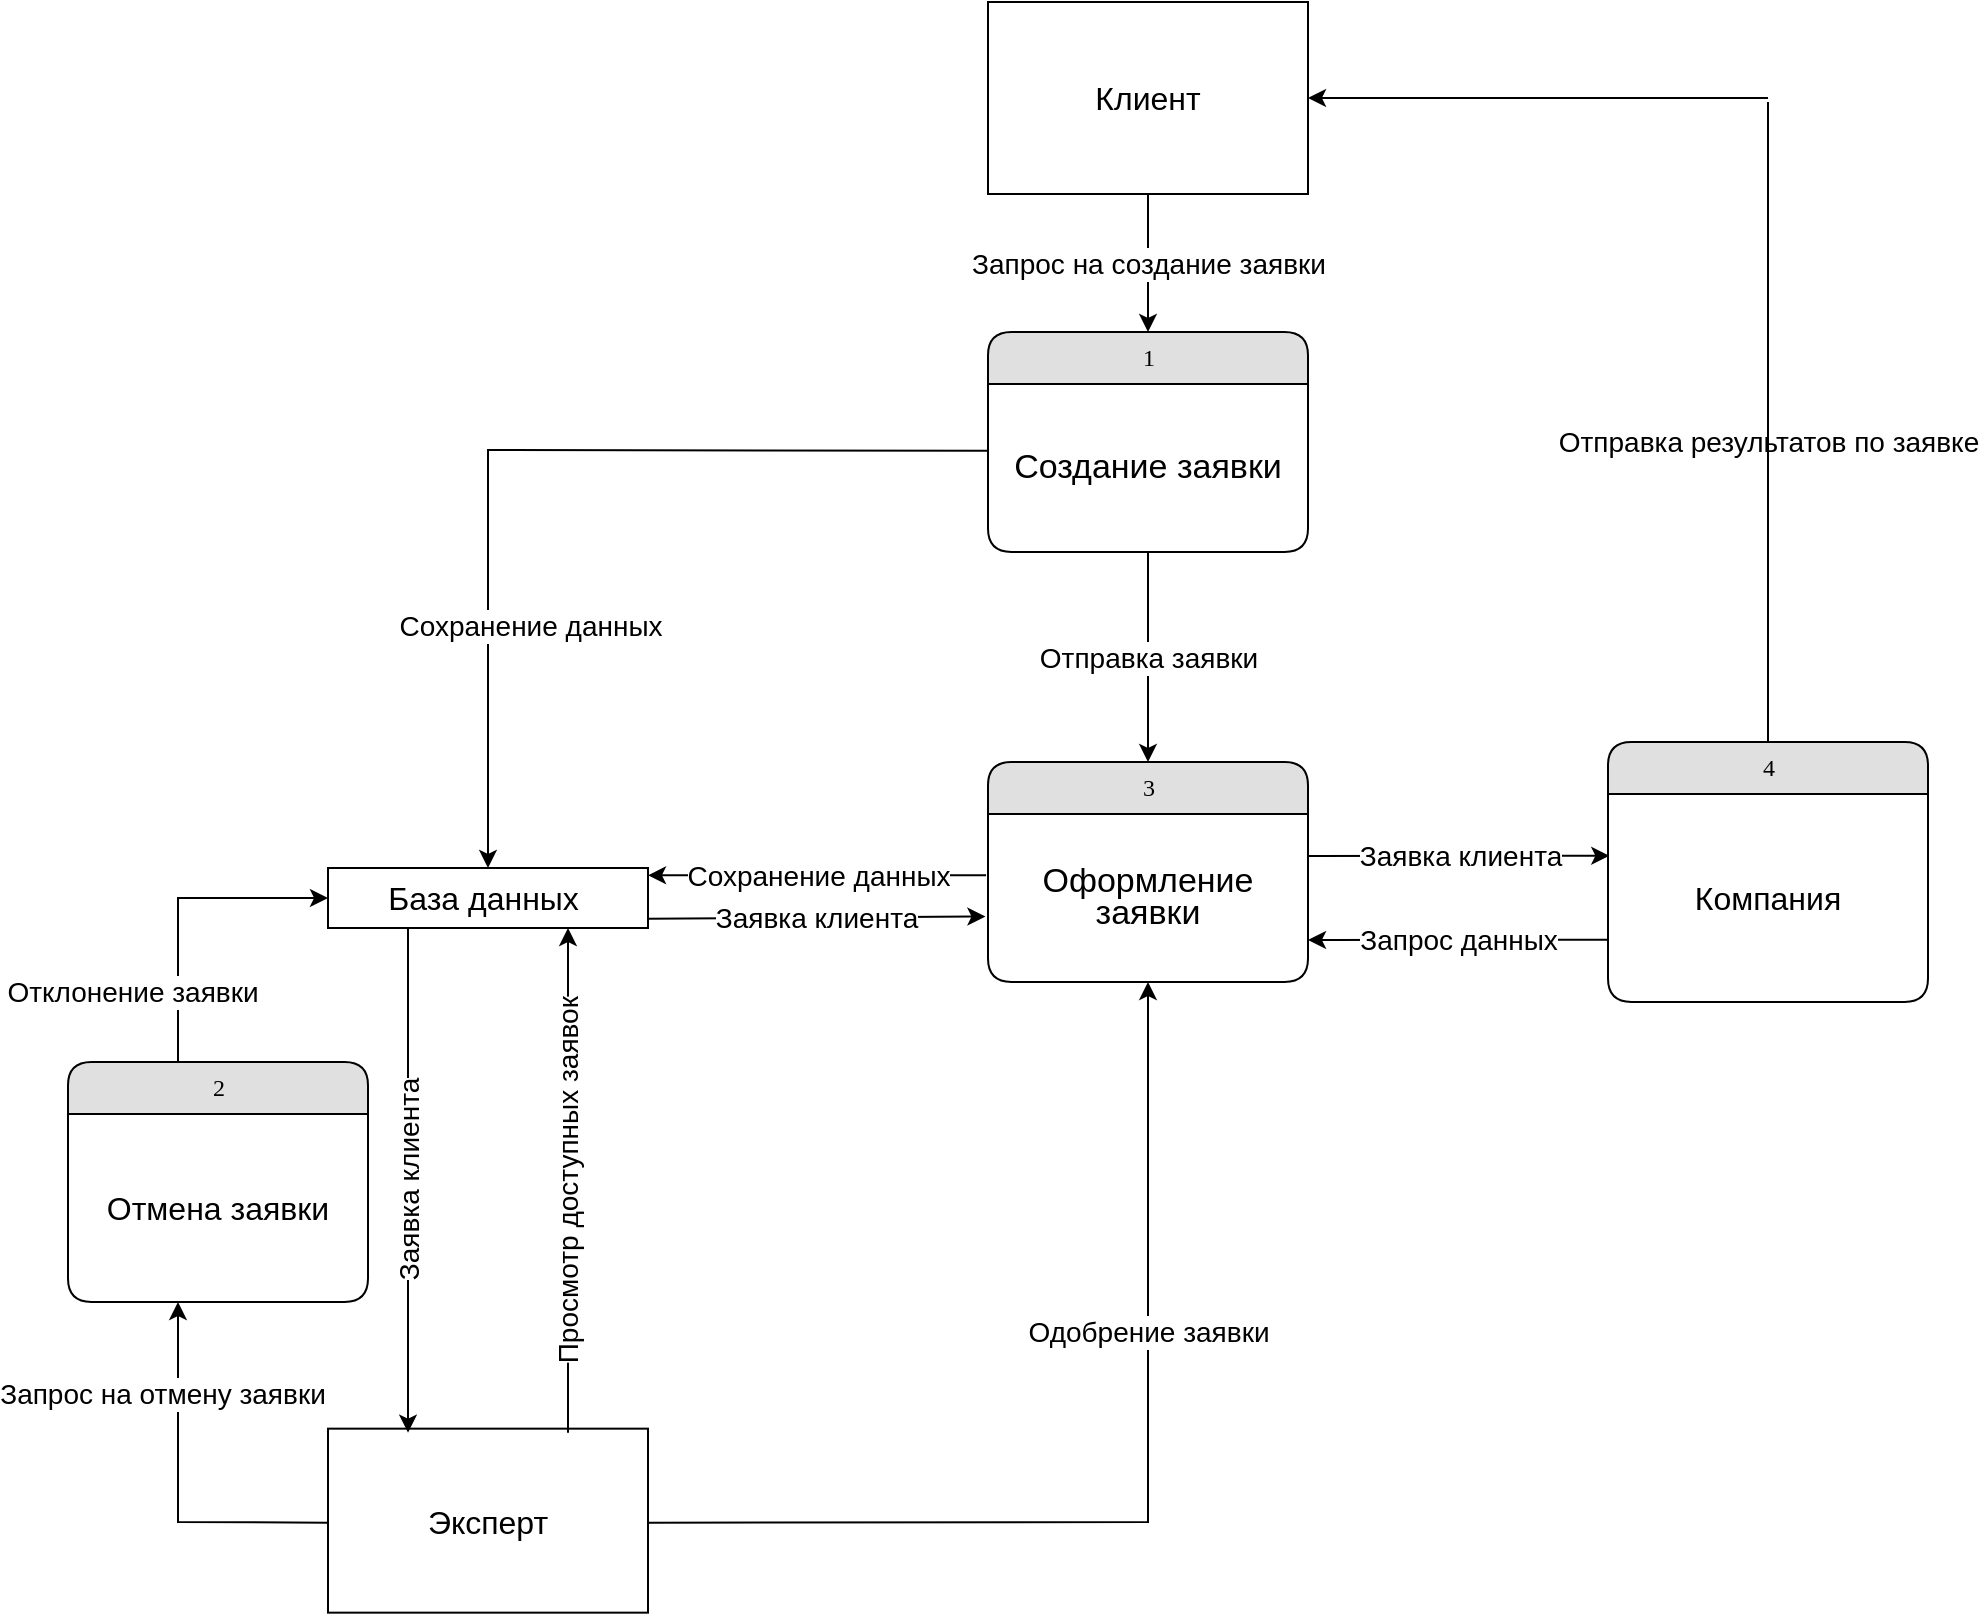 <mxfile version="21.2.9" type="github">
  <diagram name="Page-1" id="b520641d-4fe3-3701-9064-5fc419738815">
    <mxGraphModel dx="2279" dy="679" grid="1" gridSize="10" guides="1" tooltips="1" connect="1" arrows="1" fold="1" page="1" pageScale="1" pageWidth="1100" pageHeight="850" background="none" math="0" shadow="0">
      <root>
        <mxCell id="0" />
        <mxCell id="1" parent="0" />
        <mxCell id="21ea969265ad0168-10" value="4" style="swimlane;html=1;fontStyle=0;childLayout=stackLayout;horizontal=1;startSize=26;fillColor=#e0e0e0;horizontalStack=0;resizeParent=1;resizeLast=0;collapsible=1;marginBottom=0;swimlaneFillColor=#ffffff;align=center;rounded=1;shadow=0;comic=0;labelBackgroundColor=none;strokeWidth=1;fontFamily=Verdana;fontSize=12" parent="1" vertex="1">
          <mxGeometry x="480" y="920" width="160" height="130" as="geometry" />
        </mxCell>
        <mxCell id="lxfn-lX1NWJobP7DNgSF-29" value="&lt;font style=&quot;font-size: 16px;&quot;&gt;Компания&lt;/font&gt;" style="text;html=1;strokeColor=none;fillColor=none;align=center;verticalAlign=middle;whiteSpace=wrap;rounded=0;" parent="21ea969265ad0168-10" vertex="1">
          <mxGeometry y="26" width="160" height="104" as="geometry" />
        </mxCell>
        <mxCell id="21ea969265ad0168-14" value="3" style="swimlane;html=1;fontStyle=0;childLayout=stackLayout;horizontal=1;startSize=26;fillColor=#e0e0e0;horizontalStack=0;resizeParent=1;resizeLast=0;collapsible=1;marginBottom=0;swimlaneFillColor=#ffffff;align=center;rounded=1;shadow=0;comic=0;labelBackgroundColor=none;strokeWidth=1;fontFamily=Verdana;fontSize=12" parent="1" vertex="1">
          <mxGeometry x="170" y="930" width="160" height="110" as="geometry" />
        </mxCell>
        <mxCell id="lxfn-lX1NWJobP7DNgSF-10" value="&lt;p style=&quot;line-height: 121%;&quot;&gt;&lt;font style=&quot;font-size: 17px;&quot;&gt;Оформление заявки&lt;/font&gt;&lt;/p&gt;" style="text;html=1;strokeColor=none;fillColor=none;align=center;verticalAlign=middle;whiteSpace=wrap;rounded=0;strokeWidth=1;" parent="21ea969265ad0168-14" vertex="1">
          <mxGeometry y="26" width="160" height="84" as="geometry" />
        </mxCell>
        <mxCell id="21ea969265ad0168-26" value="2" style="swimlane;html=1;fontStyle=0;childLayout=stackLayout;horizontal=1;startSize=26;fillColor=#e0e0e0;horizontalStack=0;resizeParent=1;resizeLast=0;collapsible=1;marginBottom=0;swimlaneFillColor=#ffffff;align=center;rounded=1;shadow=0;comic=0;labelBackgroundColor=none;strokeWidth=1;fontFamily=Verdana;fontSize=12" parent="1" vertex="1">
          <mxGeometry x="-290" y="1080" width="150" height="120" as="geometry" />
        </mxCell>
        <mxCell id="lxfn-lX1NWJobP7DNgSF-27" value="&lt;font style=&quot;font-size: 16px;&quot;&gt;Отмена заявки&lt;/font&gt;" style="text;html=1;strokeColor=none;fillColor=none;align=center;verticalAlign=middle;whiteSpace=wrap;rounded=0;" parent="21ea969265ad0168-26" vertex="1">
          <mxGeometry y="26" width="150" height="94" as="geometry" />
        </mxCell>
        <mxCell id="lxfn-lX1NWJobP7DNgSF-3" value="" style="rounded=0;whiteSpace=wrap;html=1;" parent="1" vertex="1">
          <mxGeometry x="170" y="550" width="160" height="96" as="geometry" />
        </mxCell>
        <mxCell id="lxfn-lX1NWJobP7DNgSF-4" value="&lt;font style=&quot;font-size: 16px;&quot;&gt;Клиент&lt;/font&gt;" style="text;html=1;strokeColor=none;fillColor=none;align=center;verticalAlign=middle;whiteSpace=wrap;rounded=0;fontSize=16;" parent="1" vertex="1">
          <mxGeometry x="220" y="583" width="60" height="30" as="geometry" />
        </mxCell>
        <mxCell id="lxfn-lX1NWJobP7DNgSF-8" value="" style="endArrow=classic;html=1;rounded=0;entryX=0.5;entryY=0;entryDx=0;entryDy=0;exitX=0.5;exitY=1;exitDx=0;exitDy=0;" parent="1" source="Oh-nLRsVEOywbOXKEHRF-6" target="21ea969265ad0168-14" edge="1">
          <mxGeometry relative="1" as="geometry">
            <mxPoint x="190" y="210" as="sourcePoint" />
            <mxPoint x="290" y="210" as="targetPoint" />
          </mxGeometry>
        </mxCell>
        <mxCell id="lxfn-lX1NWJobP7DNgSF-9" value="Отправка заявки" style="edgeLabel;resizable=0;html=1;align=center;verticalAlign=middle;rotation=0;fontSize=14;" parent="lxfn-lX1NWJobP7DNgSF-8" connectable="0" vertex="1">
          <mxGeometry relative="1" as="geometry" />
        </mxCell>
        <mxCell id="lxfn-lX1NWJobP7DNgSF-17" value="" style="rounded=0;whiteSpace=wrap;html=1;" parent="1" vertex="1">
          <mxGeometry x="-160" y="1263.33" width="160" height="92" as="geometry" />
        </mxCell>
        <mxCell id="lxfn-lX1NWJobP7DNgSF-18" value="&lt;font style=&quot;font-size: 16px;&quot;&gt;Эксперт&lt;/font&gt;" style="text;html=1;strokeColor=none;fillColor=none;align=center;verticalAlign=middle;whiteSpace=wrap;rounded=0;" parent="1" vertex="1">
          <mxGeometry x="-160" y="1265.33" width="160" height="90" as="geometry" />
        </mxCell>
        <mxCell id="lxfn-lX1NWJobP7DNgSF-21" value="" style="endArrow=classic;html=1;rounded=0;exitX=0.5;exitY=0;exitDx=0;exitDy=0;entryX=0;entryY=0.5;entryDx=0;entryDy=0;" parent="1" target="Oh-nLRsVEOywbOXKEHRF-10" edge="1">
          <mxGeometry relative="1" as="geometry">
            <mxPoint x="-235" y="1080" as="sourcePoint" />
            <mxPoint x="220" y="1334.54" as="targetPoint" />
            <Array as="points">
              <mxPoint x="-235" y="998" />
            </Array>
          </mxGeometry>
        </mxCell>
        <mxCell id="lxfn-lX1NWJobP7DNgSF-22" value="Отклонение заявки" style="edgeLabel;resizable=0;html=1;align=center;verticalAlign=middle;fontSize=14;" parent="lxfn-lX1NWJobP7DNgSF-21" connectable="0" vertex="1">
          <mxGeometry relative="1" as="geometry">
            <mxPoint x="-23" y="43" as="offset" />
          </mxGeometry>
        </mxCell>
        <mxCell id="lxfn-lX1NWJobP7DNgSF-30" value="" style="endArrow=classic;html=1;rounded=0;exitX=1;exitY=0.25;exitDx=0;exitDy=0;entryX=0.004;entryY=0.297;entryDx=0;entryDy=0;entryPerimeter=0;" parent="1" source="lxfn-lX1NWJobP7DNgSF-10" target="lxfn-lX1NWJobP7DNgSF-29" edge="1">
          <mxGeometry relative="1" as="geometry">
            <mxPoint x="350" y="952" as="sourcePoint" />
            <mxPoint x="450" y="952" as="targetPoint" />
          </mxGeometry>
        </mxCell>
        <mxCell id="lxfn-lX1NWJobP7DNgSF-31" value="Заявка клиента" style="edgeLabel;resizable=0;html=1;align=center;verticalAlign=middle;fontSize=14;" parent="lxfn-lX1NWJobP7DNgSF-30" connectable="0" vertex="1">
          <mxGeometry relative="1" as="geometry" />
        </mxCell>
        <mxCell id="lxfn-lX1NWJobP7DNgSF-32" value="" style="endArrow=classic;html=1;rounded=0;entryX=1;entryY=0.5;entryDx=0;entryDy=0;" parent="1" target="lxfn-lX1NWJobP7DNgSF-3" edge="1">
          <mxGeometry relative="1" as="geometry">
            <mxPoint x="560" y="598" as="sourcePoint" />
            <mxPoint x="450" y="740" as="targetPoint" />
          </mxGeometry>
        </mxCell>
        <mxCell id="lxfn-lX1NWJobP7DNgSF-33" value="Отправка результатов по заявке" style="edgeLabel;resizable=0;html=1;align=center;verticalAlign=middle;fontSize=14;" parent="lxfn-lX1NWJobP7DNgSF-32" connectable="0" vertex="1">
          <mxGeometry relative="1" as="geometry">
            <mxPoint x="115" y="172" as="offset" />
          </mxGeometry>
        </mxCell>
        <mxCell id="lxfn-lX1NWJobP7DNgSF-36" value="" style="endArrow=none;html=1;rounded=0;entryX=0.5;entryY=0;entryDx=0;entryDy=0;" parent="1" target="21ea969265ad0168-10" edge="1">
          <mxGeometry width="50" height="50" relative="1" as="geometry">
            <mxPoint x="560" y="600" as="sourcePoint" />
            <mxPoint x="420" y="320" as="targetPoint" />
          </mxGeometry>
        </mxCell>
        <mxCell id="lxfn-lX1NWJobP7DNgSF-39" value="" style="endArrow=classic;html=1;rounded=0;exitX=0;exitY=0.701;exitDx=0;exitDy=0;entryX=1;entryY=0.75;entryDx=0;entryDy=0;exitPerimeter=0;" parent="1" source="lxfn-lX1NWJobP7DNgSF-29" target="lxfn-lX1NWJobP7DNgSF-10" edge="1">
          <mxGeometry relative="1" as="geometry">
            <mxPoint x="350" y="922" as="sourcePoint" />
            <mxPoint x="450" y="922" as="targetPoint" />
          </mxGeometry>
        </mxCell>
        <mxCell id="lxfn-lX1NWJobP7DNgSF-40" value="Запрос данных" style="edgeLabel;resizable=0;html=1;align=center;verticalAlign=middle;fontSize=14;" parent="lxfn-lX1NWJobP7DNgSF-39" connectable="0" vertex="1">
          <mxGeometry relative="1" as="geometry" />
        </mxCell>
        <mxCell id="lxfn-lX1NWJobP7DNgSF-45" value="" style="endArrow=classic;html=1;rounded=0;exitX=0;exitY=0.5;exitDx=0;exitDy=0;entryX=0.5;entryY=1;entryDx=0;entryDy=0;" parent="1" source="lxfn-lX1NWJobP7DNgSF-18" edge="1">
          <mxGeometry relative="1" as="geometry">
            <mxPoint x="200" y="1343.33" as="sourcePoint" />
            <mxPoint x="-235" y="1200" as="targetPoint" />
            <Array as="points">
              <mxPoint x="-235" y="1310" />
            </Array>
          </mxGeometry>
        </mxCell>
        <mxCell id="lxfn-lX1NWJobP7DNgSF-46" value="&lt;font style=&quot;font-size: 14px;&quot;&gt;Запрос на отмену заявки&lt;/font&gt;" style="edgeLabel;resizable=0;html=1;align=center;verticalAlign=middle;rotation=0;" parent="lxfn-lX1NWJobP7DNgSF-45" connectable="0" vertex="1">
          <mxGeometry relative="1" as="geometry">
            <mxPoint x="-8" y="-47" as="offset" />
          </mxGeometry>
        </mxCell>
        <mxCell id="lxfn-lX1NWJobP7DNgSF-47" value="" style="endArrow=classic;html=1;rounded=0;entryX=0.5;entryY=1;entryDx=0;entryDy=0;exitX=1;exitY=0.5;exitDx=0;exitDy=0;" parent="1" source="lxfn-lX1NWJobP7DNgSF-18" target="lxfn-lX1NWJobP7DNgSF-10" edge="1">
          <mxGeometry relative="1" as="geometry">
            <mxPoint x="150" y="741.33" as="sourcePoint" />
            <mxPoint x="250" y="741.33" as="targetPoint" />
            <Array as="points">
              <mxPoint x="250" y="1310" />
            </Array>
          </mxGeometry>
        </mxCell>
        <mxCell id="lxfn-lX1NWJobP7DNgSF-48" value="Одобрение заявки" style="edgeLabel;resizable=0;html=1;align=center;verticalAlign=middle;fontSize=14;" parent="lxfn-lX1NWJobP7DNgSF-47" connectable="0" vertex="1">
          <mxGeometry relative="1" as="geometry">
            <mxPoint y="-85" as="offset" />
          </mxGeometry>
        </mxCell>
        <mxCell id="lxfn-lX1NWJobP7DNgSF-53" value="" style="endArrow=classic;html=1;rounded=0;exitX=0.25;exitY=1;exitDx=0;exitDy=0;entryX=0.25;entryY=0;entryDx=0;entryDy=0;" parent="1" source="Oh-nLRsVEOywbOXKEHRF-10" target="lxfn-lX1NWJobP7DNgSF-18" edge="1">
          <mxGeometry relative="1" as="geometry">
            <mxPoint x="69" y="1134" as="sourcePoint" />
            <mxPoint x="220" y="1116" as="targetPoint" />
          </mxGeometry>
        </mxCell>
        <mxCell id="lxfn-lX1NWJobP7DNgSF-54" value="Заявка клиента" style="edgeLabel;resizable=0;html=1;align=center;verticalAlign=middle;fontSize=14;rotation=270;" parent="lxfn-lX1NWJobP7DNgSF-53" connectable="0" vertex="1">
          <mxGeometry relative="1" as="geometry" />
        </mxCell>
        <mxCell id="Oh-nLRsVEOywbOXKEHRF-5" value="1" style="swimlane;html=1;fontStyle=0;childLayout=stackLayout;horizontal=1;startSize=26;fillColor=#e0e0e0;horizontalStack=0;resizeParent=1;resizeLast=0;collapsible=1;marginBottom=0;swimlaneFillColor=#ffffff;align=center;rounded=1;shadow=0;comic=0;labelBackgroundColor=none;strokeWidth=1;fontFamily=Verdana;fontSize=12" parent="1" vertex="1">
          <mxGeometry x="170" y="715" width="160" height="110" as="geometry" />
        </mxCell>
        <mxCell id="Oh-nLRsVEOywbOXKEHRF-6" value="&lt;p style=&quot;line-height: 121%;&quot;&gt;&lt;font style=&quot;font-size: 17px;&quot;&gt;Создание заявки&lt;/font&gt;&lt;/p&gt;" style="text;html=1;strokeColor=none;fillColor=none;align=center;verticalAlign=middle;whiteSpace=wrap;rounded=0;strokeWidth=1;" parent="Oh-nLRsVEOywbOXKEHRF-5" vertex="1">
          <mxGeometry y="26" width="160" height="84" as="geometry" />
        </mxCell>
        <mxCell id="Oh-nLRsVEOywbOXKEHRF-7" value="" style="endArrow=classic;html=1;rounded=0;exitX=0.5;exitY=1;exitDx=0;exitDy=0;" parent="1" source="lxfn-lX1NWJobP7DNgSF-3" target="Oh-nLRsVEOywbOXKEHRF-5" edge="1">
          <mxGeometry relative="1" as="geometry">
            <mxPoint x="180" y="650" as="sourcePoint" />
            <mxPoint x="280" y="650" as="targetPoint" />
          </mxGeometry>
        </mxCell>
        <mxCell id="Oh-nLRsVEOywbOXKEHRF-8" value="&lt;font style=&quot;font-size: 14px;&quot;&gt;Запрос на создание заявки&lt;/font&gt;" style="edgeLabel;resizable=0;html=1;align=center;verticalAlign=middle;rotation=0;" parent="Oh-nLRsVEOywbOXKEHRF-7" connectable="0" vertex="1">
          <mxGeometry relative="1" as="geometry" />
        </mxCell>
        <mxCell id="Oh-nLRsVEOywbOXKEHRF-9" value="" style="rounded=0;whiteSpace=wrap;html=1;" parent="1" vertex="1">
          <mxGeometry x="-160" y="983" width="160" height="30" as="geometry" />
        </mxCell>
        <mxCell id="Oh-nLRsVEOywbOXKEHRF-10" value="&lt;font style=&quot;font-size: 16px;&quot;&gt;База данных&amp;nbsp;&lt;/font&gt;" style="text;html=1;strokeColor=none;fillColor=none;align=center;verticalAlign=middle;whiteSpace=wrap;rounded=0;" parent="1" vertex="1">
          <mxGeometry x="-160" y="983" width="160" height="30" as="geometry" />
        </mxCell>
        <mxCell id="Oh-nLRsVEOywbOXKEHRF-11" value="" style="endArrow=classic;html=1;rounded=0;exitX=0.002;exitY=0.398;exitDx=0;exitDy=0;entryX=0.5;entryY=0;entryDx=0;entryDy=0;exitPerimeter=0;" parent="1" source="Oh-nLRsVEOywbOXKEHRF-6" target="Oh-nLRsVEOywbOXKEHRF-10" edge="1">
          <mxGeometry relative="1" as="geometry">
            <mxPoint x="150" y="950" as="sourcePoint" />
            <mxPoint x="250" y="950" as="targetPoint" />
            <Array as="points">
              <mxPoint x="-80" y="774" />
            </Array>
          </mxGeometry>
        </mxCell>
        <mxCell id="Oh-nLRsVEOywbOXKEHRF-12" value="Сохранение данных" style="edgeLabel;resizable=0;html=1;align=center;verticalAlign=middle;fontSize=14;" parent="Oh-nLRsVEOywbOXKEHRF-11" connectable="0" vertex="1">
          <mxGeometry relative="1" as="geometry">
            <mxPoint y="88" as="offset" />
          </mxGeometry>
        </mxCell>
        <mxCell id="gkys1UGYSBJwjL9XuFmg-1" value="" style="endArrow=classic;html=1;rounded=0;exitX=0.75;exitY=0;exitDx=0;exitDy=0;entryX=0.75;entryY=1;entryDx=0;entryDy=0;" edge="1" parent="1" source="lxfn-lX1NWJobP7DNgSF-18" target="Oh-nLRsVEOywbOXKEHRF-10">
          <mxGeometry relative="1" as="geometry">
            <mxPoint x="200" y="1182" as="sourcePoint" />
            <mxPoint x="10" y="1010" as="targetPoint" />
          </mxGeometry>
        </mxCell>
        <mxCell id="gkys1UGYSBJwjL9XuFmg-2" value="&lt;font style=&quot;font-size: 14px;&quot;&gt;Просмотр доступных заявок&lt;/font&gt;" style="edgeLabel;resizable=0;html=1;align=center;verticalAlign=middle;rotation=270;" connectable="0" vertex="1" parent="gkys1UGYSBJwjL9XuFmg-1">
          <mxGeometry relative="1" as="geometry" />
        </mxCell>
        <mxCell id="gkys1UGYSBJwjL9XuFmg-3" value="" style="endArrow=classic;html=1;rounded=0;exitX=-0.006;exitY=0.365;exitDx=0;exitDy=0;entryX=1;entryY=0.122;entryDx=0;entryDy=0;exitPerimeter=0;entryPerimeter=0;" edge="1" parent="1" source="lxfn-lX1NWJobP7DNgSF-10" target="Oh-nLRsVEOywbOXKEHRF-10">
          <mxGeometry relative="1" as="geometry">
            <mxPoint x="140" y="970" as="sourcePoint" />
            <mxPoint x="240" y="970" as="targetPoint" />
          </mxGeometry>
        </mxCell>
        <mxCell id="gkys1UGYSBJwjL9XuFmg-4" value="Сохранение данных" style="edgeLabel;resizable=0;html=1;align=center;verticalAlign=middle;fontSize=14;" connectable="0" vertex="1" parent="gkys1UGYSBJwjL9XuFmg-3">
          <mxGeometry relative="1" as="geometry" />
        </mxCell>
        <mxCell id="gkys1UGYSBJwjL9XuFmg-5" value="" style="endArrow=classic;html=1;rounded=0;exitX=0.998;exitY=0.844;exitDx=0;exitDy=0;entryX=-0.008;entryY=0.61;entryDx=0;entryDy=0;entryPerimeter=0;exitPerimeter=0;" edge="1" parent="1" source="Oh-nLRsVEOywbOXKEHRF-10" target="lxfn-lX1NWJobP7DNgSF-10">
          <mxGeometry relative="1" as="geometry">
            <mxPoint x="110" y="1000" as="sourcePoint" />
            <mxPoint x="210" y="1000" as="targetPoint" />
          </mxGeometry>
        </mxCell>
        <mxCell id="gkys1UGYSBJwjL9XuFmg-6" value="Заявка клиента" style="edgeLabel;resizable=0;html=1;align=center;verticalAlign=middle;fontSize=14;" connectable="0" vertex="1" parent="gkys1UGYSBJwjL9XuFmg-5">
          <mxGeometry relative="1" as="geometry" />
        </mxCell>
      </root>
    </mxGraphModel>
  </diagram>
</mxfile>
